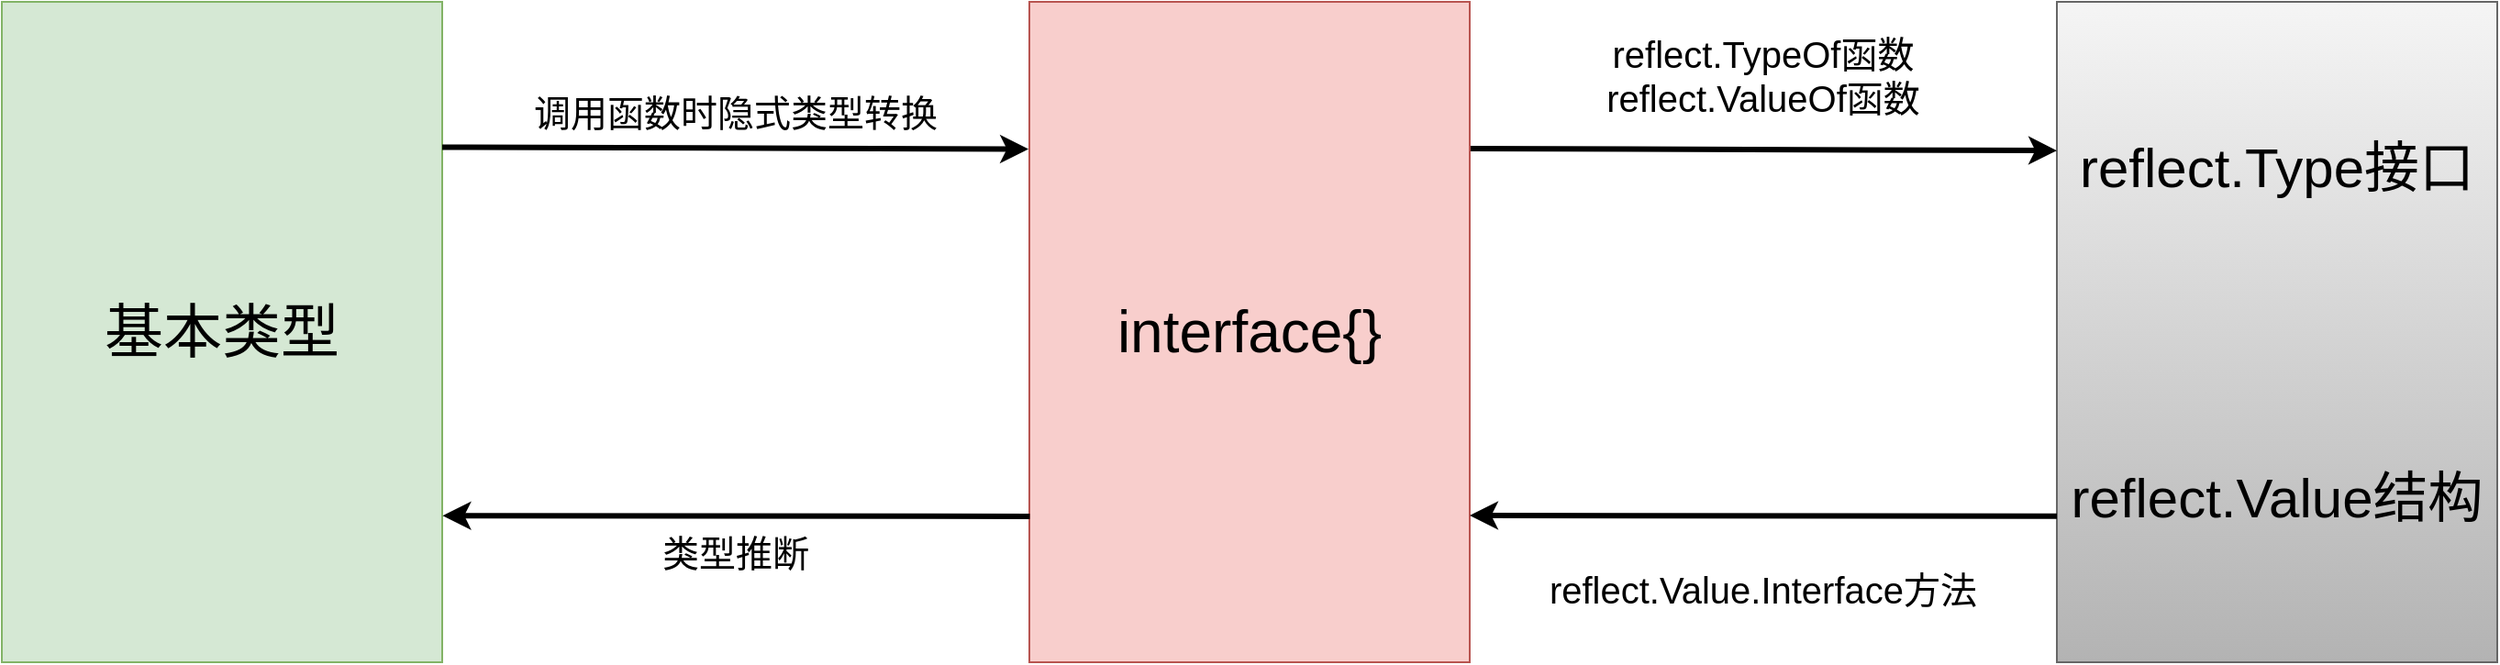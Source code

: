 <mxfile version="14.4.3" type="device"><diagram id="WAQpFJI8kWbkpgg-NC3j" name="第 1 页"><mxGraphModel dx="4024" dy="2539" grid="1" gridSize="10" guides="1" tooltips="1" connect="1" arrows="1" fold="1" page="1" pageScale="1" pageWidth="827" pageHeight="1169" math="0" shadow="0"><root><mxCell id="0"/><mxCell id="1" parent="0"/><mxCell id="tZwaqOXEU0xEmzOTgh9C-2" value="&lt;font style=&quot;font-size: 32px&quot;&gt;基本类型&lt;br&gt;&lt;/font&gt;" style="text;html=1;strokeColor=#82b366;fillColor=#d5e8d4;align=center;verticalAlign=middle;whiteSpace=wrap;rounded=0;" vertex="1" parent="1"><mxGeometry x="-1560" y="-920" width="240" height="360" as="geometry"/></mxCell><mxCell id="tZwaqOXEU0xEmzOTgh9C-4" value="&lt;font style=&quot;font-size: 32px&quot;&gt;interface{}&lt;br&gt;&lt;/font&gt;" style="text;html=1;strokeColor=#b85450;fillColor=#f8cecc;align=center;verticalAlign=middle;whiteSpace=wrap;rounded=0;" vertex="1" parent="1"><mxGeometry x="-1000" y="-920" width="240" height="360" as="geometry"/></mxCell><mxCell id="tZwaqOXEU0xEmzOTgh9C-57" value="&lt;font style=&quot;font-size: 30px&quot;&gt;&lt;font style=&quot;font-size: 30px&quot;&gt;reflect.Type接口&lt;/font&gt;&lt;br&gt;&lt;br&gt;&lt;br&gt;&lt;br&gt;&lt;br&gt;&lt;span&gt;reflect.Value结构&lt;/span&gt;&lt;br&gt;&lt;/font&gt;" style="text;html=1;strokeColor=#666666;fillColor=#f5f5f5;align=center;verticalAlign=middle;whiteSpace=wrap;rounded=0;gradientColor=#b3b3b3;" vertex="1" parent="1"><mxGeometry x="-440" y="-920" width="240" height="360" as="geometry"/></mxCell><mxCell id="tZwaqOXEU0xEmzOTgh9C-58" value="" style="endArrow=classic;html=1;exitX=1;exitY=0.22;exitDx=0;exitDy=0;exitPerimeter=0;entryX=-0.002;entryY=0.223;entryDx=0;entryDy=0;entryPerimeter=0;strokeWidth=3;" edge="1" parent="1" source="tZwaqOXEU0xEmzOTgh9C-2" target="tZwaqOXEU0xEmzOTgh9C-4"><mxGeometry width="50" height="50" relative="1" as="geometry"><mxPoint x="-810" y="-730" as="sourcePoint"/><mxPoint x="-1003" y="-839" as="targetPoint"/></mxGeometry></mxCell><mxCell id="tZwaqOXEU0xEmzOTgh9C-59" value="&lt;font style=&quot;font-size: 20px&quot;&gt;调用函数时隐式类型转换&lt;/font&gt;" style="text;html=1;strokeColor=none;fillColor=none;align=center;verticalAlign=middle;whiteSpace=wrap;rounded=0;" vertex="1" parent="1"><mxGeometry x="-1280" y="-880" width="240" height="40" as="geometry"/></mxCell><mxCell id="tZwaqOXEU0xEmzOTgh9C-60" value="" style="endArrow=classic;html=1;exitX=1;exitY=0.22;exitDx=0;exitDy=0;exitPerimeter=0;entryX=-0.002;entryY=0.223;entryDx=0;entryDy=0;entryPerimeter=0;strokeWidth=3;" edge="1" parent="1"><mxGeometry width="50" height="50" relative="1" as="geometry"><mxPoint x="-759.52" y="-840.0" as="sourcePoint"/><mxPoint x="-440" y="-838.92" as="targetPoint"/></mxGeometry></mxCell><mxCell id="tZwaqOXEU0xEmzOTgh9C-61" value="&lt;div&gt;&lt;span style=&quot;font-size: 20px&quot;&gt;reflect.TypeOf函数&lt;/span&gt;&lt;/div&gt;&lt;font style=&quot;font-size: 20px&quot;&gt;&lt;div&gt;&lt;span&gt;reflect.ValueOf函数&lt;/span&gt;&lt;/div&gt;&lt;/font&gt;" style="text;html=1;strokeColor=none;fillColor=none;align=center;verticalAlign=middle;whiteSpace=wrap;rounded=0;" vertex="1" parent="1"><mxGeometry x="-720" y="-920" width="240" height="80" as="geometry"/></mxCell><mxCell id="tZwaqOXEU0xEmzOTgh9C-62" value="" style="endArrow=classic;html=1;exitX=0.001;exitY=0.779;exitDx=0;exitDy=0;exitPerimeter=0;strokeWidth=3;entryX=1.001;entryY=0.778;entryDx=0;entryDy=0;entryPerimeter=0;" edge="1" parent="1" source="tZwaqOXEU0xEmzOTgh9C-4" target="tZwaqOXEU0xEmzOTgh9C-2"><mxGeometry width="50" height="50" relative="1" as="geometry"><mxPoint x="-1280" y="-540.0" as="sourcePoint"/><mxPoint x="-1310" y="-620" as="targetPoint"/></mxGeometry></mxCell><mxCell id="tZwaqOXEU0xEmzOTgh9C-63" value="&lt;font style=&quot;font-size: 20px&quot;&gt;类型推断&lt;/font&gt;" style="text;html=1;strokeColor=none;fillColor=none;align=center;verticalAlign=middle;whiteSpace=wrap;rounded=0;" vertex="1" parent="1"><mxGeometry x="-1280" y="-640" width="240" height="40" as="geometry"/></mxCell><mxCell id="tZwaqOXEU0xEmzOTgh9C-64" value="" style="endArrow=classic;html=1;exitX=0.001;exitY=0.779;exitDx=0;exitDy=0;exitPerimeter=0;strokeWidth=3;entryX=1.001;entryY=0.778;entryDx=0;entryDy=0;entryPerimeter=0;" edge="1" parent="1"><mxGeometry width="50" height="50" relative="1" as="geometry"><mxPoint x="-440.0" y="-639.64" as="sourcePoint"/><mxPoint x="-760.0" y="-640.0" as="targetPoint"/></mxGeometry></mxCell><mxCell id="tZwaqOXEU0xEmzOTgh9C-65" value="&lt;div&gt;&lt;span style=&quot;font-size: 20px&quot;&gt;reflect.Value.Interface方法&lt;/span&gt;&lt;/div&gt;" style="text;html=1;strokeColor=none;fillColor=none;align=center;verticalAlign=middle;whiteSpace=wrap;rounded=0;" vertex="1" parent="1"><mxGeometry x="-720" y="-640" width="240" height="80" as="geometry"/></mxCell></root></mxGraphModel></diagram></mxfile>